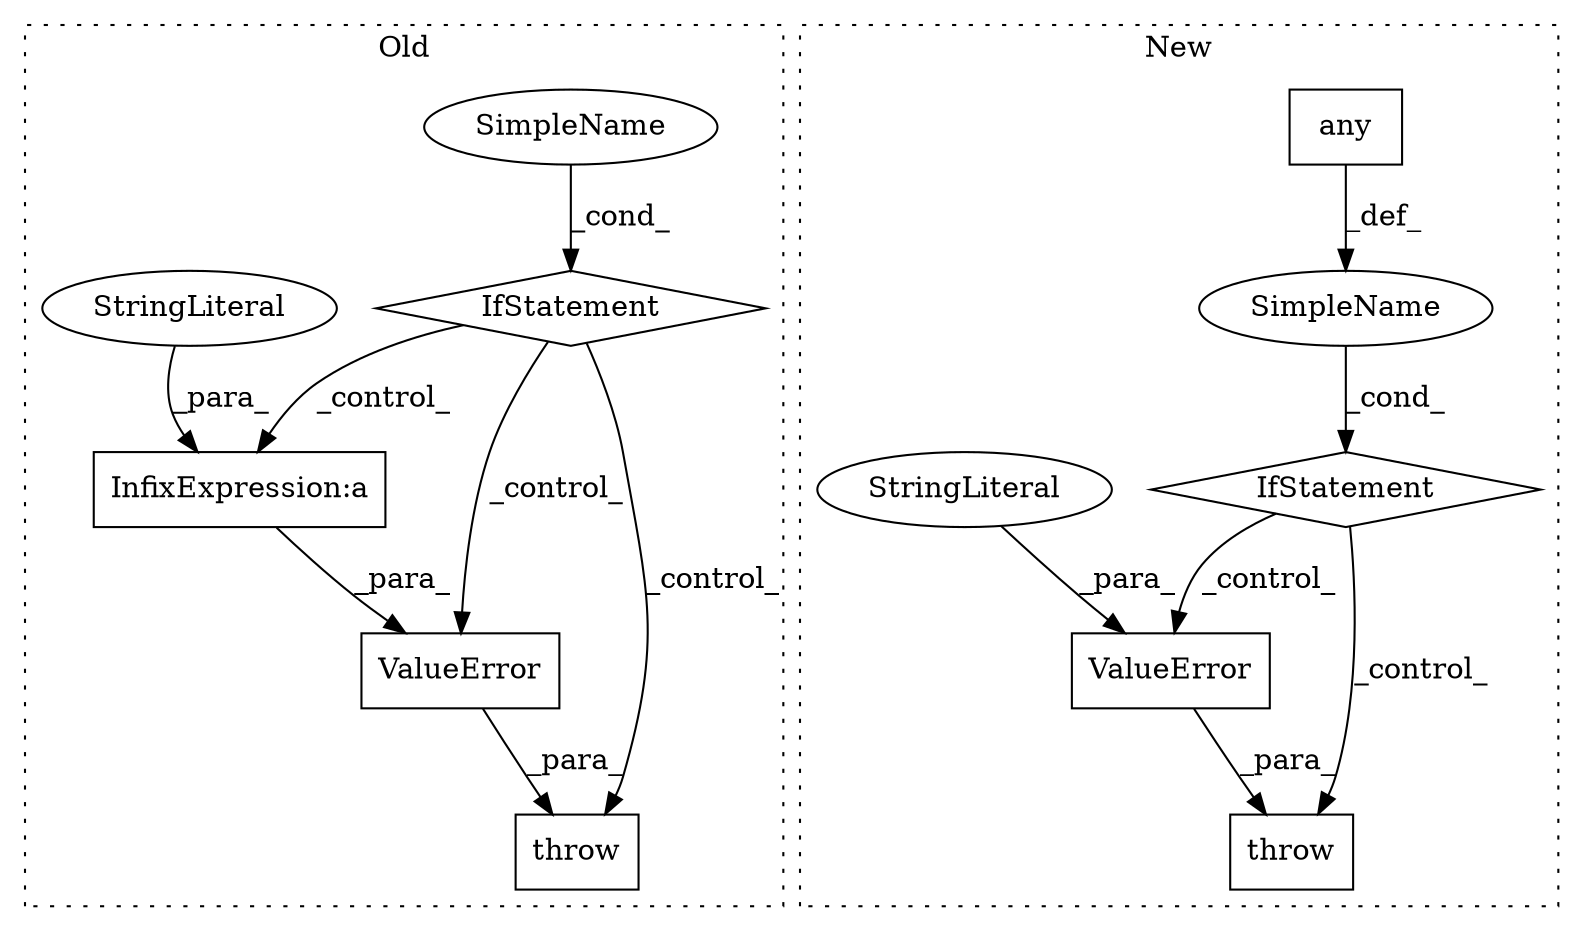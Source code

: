 digraph G {
subgraph cluster0 {
1 [label="throw" a="53" s="7522" l="6" shape="box"];
4 [label="IfStatement" a="25" s="7453,7512" l="4,2" shape="diamond"];
5 [label="SimpleName" a="42" s="" l="" shape="ellipse"];
6 [label="ValueError" a="32" s="7528,7674" l="11,1" shape="box"];
10 [label="InfixExpression:a" a="27" s="7621" l="3" shape="box"];
11 [label="StringLiteral" a="45" s="7539" l="82" shape="ellipse"];
label = "Old";
style="dotted";
}
subgraph cluster1 {
2 [label="any" a="32" s="7723,7861" l="15,-5" shape="box"];
3 [label="IfStatement" a="25" s="7700,7856" l="4,2" shape="diamond"];
7 [label="ValueError" a="32" s="7872,7921" l="11,1" shape="box"];
8 [label="SimpleName" a="42" s="" l="" shape="ellipse"];
9 [label="throw" a="53" s="7866" l="6" shape="box"];
12 [label="StringLiteral" a="45" s="7883" l="38" shape="ellipse"];
label = "New";
style="dotted";
}
2 -> 8 [label="_def_"];
3 -> 9 [label="_control_"];
3 -> 7 [label="_control_"];
4 -> 10 [label="_control_"];
4 -> 6 [label="_control_"];
4 -> 1 [label="_control_"];
5 -> 4 [label="_cond_"];
6 -> 1 [label="_para_"];
7 -> 9 [label="_para_"];
8 -> 3 [label="_cond_"];
10 -> 6 [label="_para_"];
11 -> 10 [label="_para_"];
12 -> 7 [label="_para_"];
}